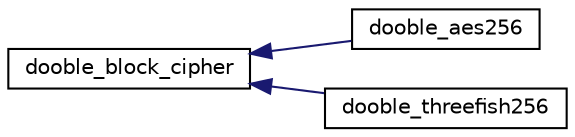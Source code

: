 digraph "Graphical Class Hierarchy"
{
 // LATEX_PDF_SIZE
  edge [fontname="Helvetica",fontsize="10",labelfontname="Helvetica",labelfontsize="10"];
  node [fontname="Helvetica",fontsize="10",shape=record];
  rankdir="LR";
  Node0 [label="dooble_block_cipher",height=0.2,width=0.4,color="black", fillcolor="white", style="filled",URL="$classdooble__block__cipher.html",tooltip=" "];
  Node0 -> Node1 [dir="back",color="midnightblue",fontsize="10",style="solid",fontname="Helvetica"];
  Node1 [label="dooble_aes256",height=0.2,width=0.4,color="black", fillcolor="white", style="filled",URL="$classdooble__aes256.html",tooltip=" "];
  Node0 -> Node2 [dir="back",color="midnightblue",fontsize="10",style="solid",fontname="Helvetica"];
  Node2 [label="dooble_threefish256",height=0.2,width=0.4,color="black", fillcolor="white", style="filled",URL="$classdooble__threefish256.html",tooltip=" "];
}
